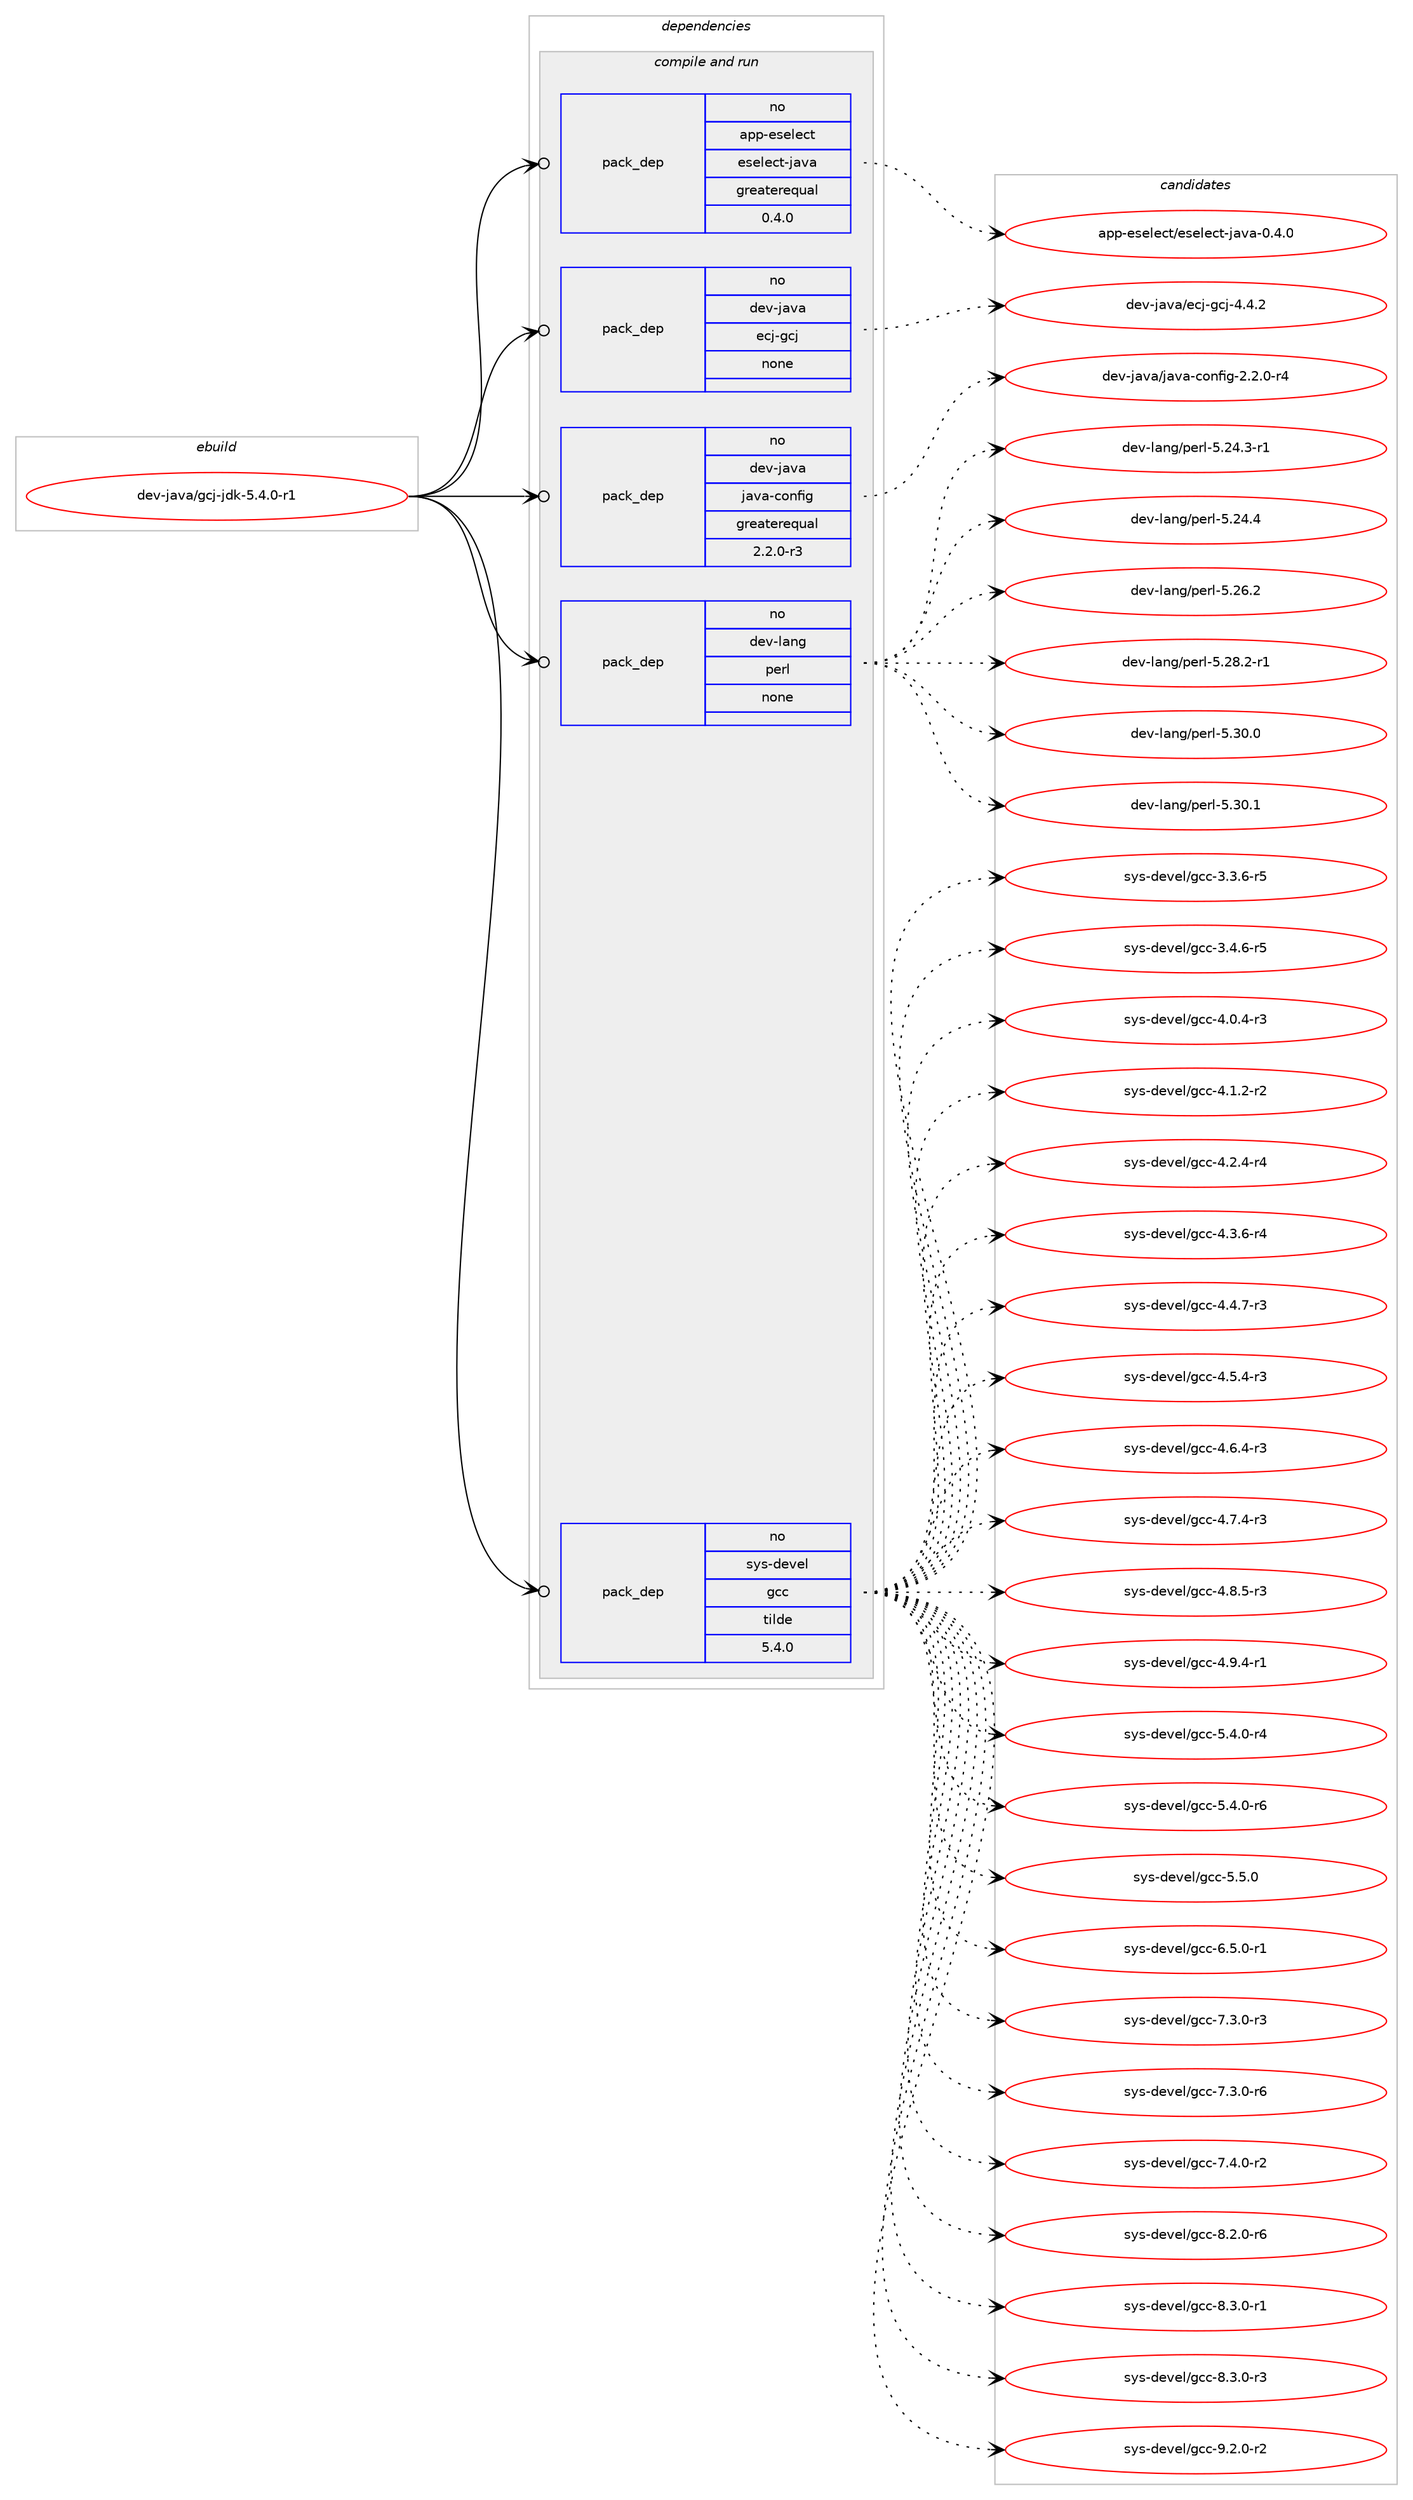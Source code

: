 digraph prolog {

# *************
# Graph options
# *************

newrank=true;
concentrate=true;
compound=true;
graph [rankdir=LR,fontname=Helvetica,fontsize=10,ranksep=1.5];#, ranksep=2.5, nodesep=0.2];
edge  [arrowhead=vee];
node  [fontname=Helvetica,fontsize=10];

# **********
# The ebuild
# **********

subgraph cluster_leftcol {
color=gray;
rank=same;
label=<<i>ebuild</i>>;
id [label="dev-java/gcj-jdk-5.4.0-r1", color=red, width=4, href="../dev-java/gcj-jdk-5.4.0-r1.svg"];
}

# ****************
# The dependencies
# ****************

subgraph cluster_midcol {
color=gray;
label=<<i>dependencies</i>>;
subgraph cluster_compile {
fillcolor="#eeeeee";
style=filled;
label=<<i>compile</i>>;
}
subgraph cluster_compileandrun {
fillcolor="#eeeeee";
style=filled;
label=<<i>compile and run</i>>;
subgraph pack412640 {
dependency552627 [label=<<TABLE BORDER="0" CELLBORDER="1" CELLSPACING="0" CELLPADDING="4" WIDTH="220"><TR><TD ROWSPAN="6" CELLPADDING="30">pack_dep</TD></TR><TR><TD WIDTH="110">no</TD></TR><TR><TD>app-eselect</TD></TR><TR><TD>eselect-java</TD></TR><TR><TD>greaterequal</TD></TR><TR><TD>0.4.0</TD></TR></TABLE>>, shape=none, color=blue];
}
id:e -> dependency552627:w [weight=20,style="solid",arrowhead="odotvee"];
subgraph pack412641 {
dependency552628 [label=<<TABLE BORDER="0" CELLBORDER="1" CELLSPACING="0" CELLPADDING="4" WIDTH="220"><TR><TD ROWSPAN="6" CELLPADDING="30">pack_dep</TD></TR><TR><TD WIDTH="110">no</TD></TR><TR><TD>dev-java</TD></TR><TR><TD>ecj-gcj</TD></TR><TR><TD>none</TD></TR><TR><TD></TD></TR></TABLE>>, shape=none, color=blue];
}
id:e -> dependency552628:w [weight=20,style="solid",arrowhead="odotvee"];
subgraph pack412642 {
dependency552629 [label=<<TABLE BORDER="0" CELLBORDER="1" CELLSPACING="0" CELLPADDING="4" WIDTH="220"><TR><TD ROWSPAN="6" CELLPADDING="30">pack_dep</TD></TR><TR><TD WIDTH="110">no</TD></TR><TR><TD>dev-java</TD></TR><TR><TD>java-config</TD></TR><TR><TD>greaterequal</TD></TR><TR><TD>2.2.0-r3</TD></TR></TABLE>>, shape=none, color=blue];
}
id:e -> dependency552629:w [weight=20,style="solid",arrowhead="odotvee"];
subgraph pack412643 {
dependency552630 [label=<<TABLE BORDER="0" CELLBORDER="1" CELLSPACING="0" CELLPADDING="4" WIDTH="220"><TR><TD ROWSPAN="6" CELLPADDING="30">pack_dep</TD></TR><TR><TD WIDTH="110">no</TD></TR><TR><TD>dev-lang</TD></TR><TR><TD>perl</TD></TR><TR><TD>none</TD></TR><TR><TD></TD></TR></TABLE>>, shape=none, color=blue];
}
id:e -> dependency552630:w [weight=20,style="solid",arrowhead="odotvee"];
subgraph pack412644 {
dependency552631 [label=<<TABLE BORDER="0" CELLBORDER="1" CELLSPACING="0" CELLPADDING="4" WIDTH="220"><TR><TD ROWSPAN="6" CELLPADDING="30">pack_dep</TD></TR><TR><TD WIDTH="110">no</TD></TR><TR><TD>sys-devel</TD></TR><TR><TD>gcc</TD></TR><TR><TD>tilde</TD></TR><TR><TD>5.4.0</TD></TR></TABLE>>, shape=none, color=blue];
}
id:e -> dependency552631:w [weight=20,style="solid",arrowhead="odotvee"];
}
subgraph cluster_run {
fillcolor="#eeeeee";
style=filled;
label=<<i>run</i>>;
}
}

# **************
# The candidates
# **************

subgraph cluster_choices {
rank=same;
color=gray;
label=<<i>candidates</i>>;

subgraph choice412640 {
color=black;
nodesep=1;
choice9711211245101115101108101991164710111510110810199116451069711897454846524648 [label="app-eselect/eselect-java-0.4.0", color=red, width=4,href="../app-eselect/eselect-java-0.4.0.svg"];
dependency552627:e -> choice9711211245101115101108101991164710111510110810199116451069711897454846524648:w [style=dotted,weight="100"];
}
subgraph choice412641 {
color=black;
nodesep=1;
choice10010111845106971189747101991064510399106455246524650 [label="dev-java/ecj-gcj-4.4.2", color=red, width=4,href="../dev-java/ecj-gcj-4.4.2.svg"];
dependency552628:e -> choice10010111845106971189747101991064510399106455246524650:w [style=dotted,weight="100"];
}
subgraph choice412642 {
color=black;
nodesep=1;
choice10010111845106971189747106971189745991111101021051034550465046484511452 [label="dev-java/java-config-2.2.0-r4", color=red, width=4,href="../dev-java/java-config-2.2.0-r4.svg"];
dependency552629:e -> choice10010111845106971189747106971189745991111101021051034550465046484511452:w [style=dotted,weight="100"];
}
subgraph choice412643 {
color=black;
nodesep=1;
choice100101118451089711010347112101114108455346505246514511449 [label="dev-lang/perl-5.24.3-r1", color=red, width=4,href="../dev-lang/perl-5.24.3-r1.svg"];
choice10010111845108971101034711210111410845534650524652 [label="dev-lang/perl-5.24.4", color=red, width=4,href="../dev-lang/perl-5.24.4.svg"];
choice10010111845108971101034711210111410845534650544650 [label="dev-lang/perl-5.26.2", color=red, width=4,href="../dev-lang/perl-5.26.2.svg"];
choice100101118451089711010347112101114108455346505646504511449 [label="dev-lang/perl-5.28.2-r1", color=red, width=4,href="../dev-lang/perl-5.28.2-r1.svg"];
choice10010111845108971101034711210111410845534651484648 [label="dev-lang/perl-5.30.0", color=red, width=4,href="../dev-lang/perl-5.30.0.svg"];
choice10010111845108971101034711210111410845534651484649 [label="dev-lang/perl-5.30.1", color=red, width=4,href="../dev-lang/perl-5.30.1.svg"];
dependency552630:e -> choice100101118451089711010347112101114108455346505246514511449:w [style=dotted,weight="100"];
dependency552630:e -> choice10010111845108971101034711210111410845534650524652:w [style=dotted,weight="100"];
dependency552630:e -> choice10010111845108971101034711210111410845534650544650:w [style=dotted,weight="100"];
dependency552630:e -> choice100101118451089711010347112101114108455346505646504511449:w [style=dotted,weight="100"];
dependency552630:e -> choice10010111845108971101034711210111410845534651484648:w [style=dotted,weight="100"];
dependency552630:e -> choice10010111845108971101034711210111410845534651484649:w [style=dotted,weight="100"];
}
subgraph choice412644 {
color=black;
nodesep=1;
choice115121115451001011181011084710399994551465146544511453 [label="sys-devel/gcc-3.3.6-r5", color=red, width=4,href="../sys-devel/gcc-3.3.6-r5.svg"];
choice115121115451001011181011084710399994551465246544511453 [label="sys-devel/gcc-3.4.6-r5", color=red, width=4,href="../sys-devel/gcc-3.4.6-r5.svg"];
choice115121115451001011181011084710399994552464846524511451 [label="sys-devel/gcc-4.0.4-r3", color=red, width=4,href="../sys-devel/gcc-4.0.4-r3.svg"];
choice115121115451001011181011084710399994552464946504511450 [label="sys-devel/gcc-4.1.2-r2", color=red, width=4,href="../sys-devel/gcc-4.1.2-r2.svg"];
choice115121115451001011181011084710399994552465046524511452 [label="sys-devel/gcc-4.2.4-r4", color=red, width=4,href="../sys-devel/gcc-4.2.4-r4.svg"];
choice115121115451001011181011084710399994552465146544511452 [label="sys-devel/gcc-4.3.6-r4", color=red, width=4,href="../sys-devel/gcc-4.3.6-r4.svg"];
choice115121115451001011181011084710399994552465246554511451 [label="sys-devel/gcc-4.4.7-r3", color=red, width=4,href="../sys-devel/gcc-4.4.7-r3.svg"];
choice115121115451001011181011084710399994552465346524511451 [label="sys-devel/gcc-4.5.4-r3", color=red, width=4,href="../sys-devel/gcc-4.5.4-r3.svg"];
choice115121115451001011181011084710399994552465446524511451 [label="sys-devel/gcc-4.6.4-r3", color=red, width=4,href="../sys-devel/gcc-4.6.4-r3.svg"];
choice115121115451001011181011084710399994552465546524511451 [label="sys-devel/gcc-4.7.4-r3", color=red, width=4,href="../sys-devel/gcc-4.7.4-r3.svg"];
choice115121115451001011181011084710399994552465646534511451 [label="sys-devel/gcc-4.8.5-r3", color=red, width=4,href="../sys-devel/gcc-4.8.5-r3.svg"];
choice115121115451001011181011084710399994552465746524511449 [label="sys-devel/gcc-4.9.4-r1", color=red, width=4,href="../sys-devel/gcc-4.9.4-r1.svg"];
choice115121115451001011181011084710399994553465246484511452 [label="sys-devel/gcc-5.4.0-r4", color=red, width=4,href="../sys-devel/gcc-5.4.0-r4.svg"];
choice115121115451001011181011084710399994553465246484511454 [label="sys-devel/gcc-5.4.0-r6", color=red, width=4,href="../sys-devel/gcc-5.4.0-r6.svg"];
choice11512111545100101118101108471039999455346534648 [label="sys-devel/gcc-5.5.0", color=red, width=4,href="../sys-devel/gcc-5.5.0.svg"];
choice115121115451001011181011084710399994554465346484511449 [label="sys-devel/gcc-6.5.0-r1", color=red, width=4,href="../sys-devel/gcc-6.5.0-r1.svg"];
choice115121115451001011181011084710399994555465146484511451 [label="sys-devel/gcc-7.3.0-r3", color=red, width=4,href="../sys-devel/gcc-7.3.0-r3.svg"];
choice115121115451001011181011084710399994555465146484511454 [label="sys-devel/gcc-7.3.0-r6", color=red, width=4,href="../sys-devel/gcc-7.3.0-r6.svg"];
choice115121115451001011181011084710399994555465246484511450 [label="sys-devel/gcc-7.4.0-r2", color=red, width=4,href="../sys-devel/gcc-7.4.0-r2.svg"];
choice115121115451001011181011084710399994556465046484511454 [label="sys-devel/gcc-8.2.0-r6", color=red, width=4,href="../sys-devel/gcc-8.2.0-r6.svg"];
choice115121115451001011181011084710399994556465146484511449 [label="sys-devel/gcc-8.3.0-r1", color=red, width=4,href="../sys-devel/gcc-8.3.0-r1.svg"];
choice115121115451001011181011084710399994556465146484511451 [label="sys-devel/gcc-8.3.0-r3", color=red, width=4,href="../sys-devel/gcc-8.3.0-r3.svg"];
choice115121115451001011181011084710399994557465046484511450 [label="sys-devel/gcc-9.2.0-r2", color=red, width=4,href="../sys-devel/gcc-9.2.0-r2.svg"];
dependency552631:e -> choice115121115451001011181011084710399994551465146544511453:w [style=dotted,weight="100"];
dependency552631:e -> choice115121115451001011181011084710399994551465246544511453:w [style=dotted,weight="100"];
dependency552631:e -> choice115121115451001011181011084710399994552464846524511451:w [style=dotted,weight="100"];
dependency552631:e -> choice115121115451001011181011084710399994552464946504511450:w [style=dotted,weight="100"];
dependency552631:e -> choice115121115451001011181011084710399994552465046524511452:w [style=dotted,weight="100"];
dependency552631:e -> choice115121115451001011181011084710399994552465146544511452:w [style=dotted,weight="100"];
dependency552631:e -> choice115121115451001011181011084710399994552465246554511451:w [style=dotted,weight="100"];
dependency552631:e -> choice115121115451001011181011084710399994552465346524511451:w [style=dotted,weight="100"];
dependency552631:e -> choice115121115451001011181011084710399994552465446524511451:w [style=dotted,weight="100"];
dependency552631:e -> choice115121115451001011181011084710399994552465546524511451:w [style=dotted,weight="100"];
dependency552631:e -> choice115121115451001011181011084710399994552465646534511451:w [style=dotted,weight="100"];
dependency552631:e -> choice115121115451001011181011084710399994552465746524511449:w [style=dotted,weight="100"];
dependency552631:e -> choice115121115451001011181011084710399994553465246484511452:w [style=dotted,weight="100"];
dependency552631:e -> choice115121115451001011181011084710399994553465246484511454:w [style=dotted,weight="100"];
dependency552631:e -> choice11512111545100101118101108471039999455346534648:w [style=dotted,weight="100"];
dependency552631:e -> choice115121115451001011181011084710399994554465346484511449:w [style=dotted,weight="100"];
dependency552631:e -> choice115121115451001011181011084710399994555465146484511451:w [style=dotted,weight="100"];
dependency552631:e -> choice115121115451001011181011084710399994555465146484511454:w [style=dotted,weight="100"];
dependency552631:e -> choice115121115451001011181011084710399994555465246484511450:w [style=dotted,weight="100"];
dependency552631:e -> choice115121115451001011181011084710399994556465046484511454:w [style=dotted,weight="100"];
dependency552631:e -> choice115121115451001011181011084710399994556465146484511449:w [style=dotted,weight="100"];
dependency552631:e -> choice115121115451001011181011084710399994556465146484511451:w [style=dotted,weight="100"];
dependency552631:e -> choice115121115451001011181011084710399994557465046484511450:w [style=dotted,weight="100"];
}
}

}
